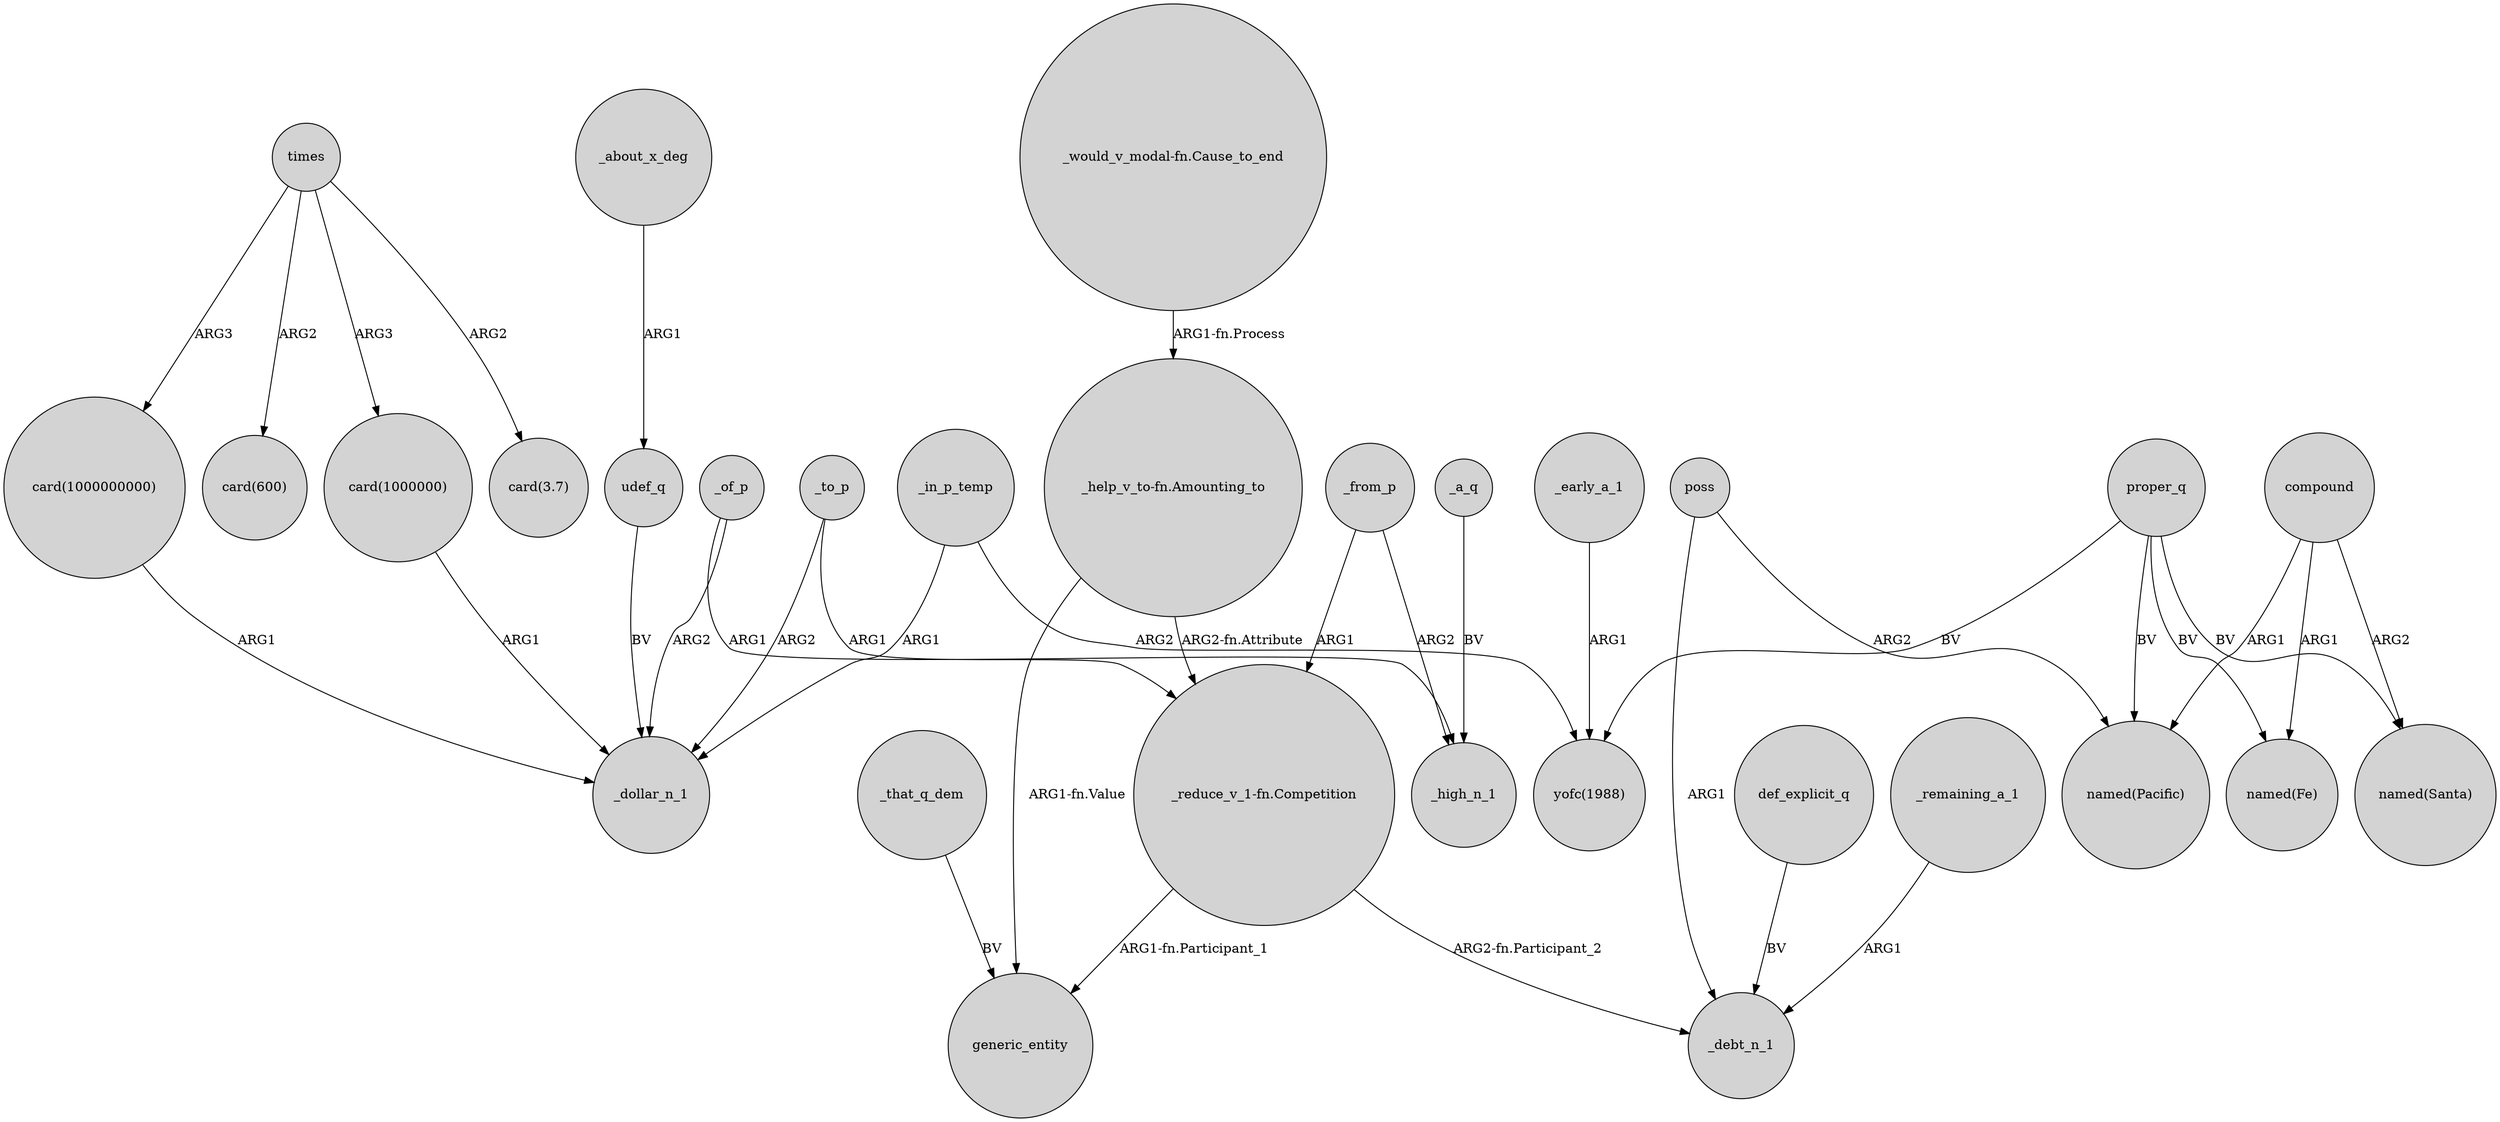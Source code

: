 digraph {
	node [shape=circle style=filled]
	"card(1000000000)" -> _dollar_n_1 [label=ARG1]
	_from_p -> _high_n_1 [label=ARG2]
	proper_q -> "named(Fe)" [label=BV]
	"_help_v_to-fn.Amounting_to" -> "_reduce_v_1-fn.Competition" [label="ARG2-fn.Attribute"]
	"_help_v_to-fn.Amounting_to" -> generic_entity [label="ARG1-fn.Value"]
	poss -> _debt_n_1 [label=ARG1]
	"_would_v_modal-fn.Cause_to_end" -> "_help_v_to-fn.Amounting_to" [label="ARG1-fn.Process"]
	times -> "card(600)" [label=ARG2]
	times -> "card(1000000)" [label=ARG3]
	def_explicit_q -> _debt_n_1 [label=BV]
	_to_p -> _dollar_n_1 [label=ARG2]
	"_reduce_v_1-fn.Competition" -> generic_entity [label="ARG1-fn.Participant_1"]
	_early_a_1 -> "yofc(1988)" [label=ARG1]
	times -> "card(1000000000)" [label=ARG3]
	_in_p_temp -> _dollar_n_1 [label=ARG1]
	compound -> "named(Santa)" [label=ARG2]
	_about_x_deg -> udef_q [label=ARG1]
	compound -> "named(Pacific)" [label=ARG1]
	times -> "card(3.7)" [label=ARG2]
	_a_q -> _high_n_1 [label=BV]
	_remaining_a_1 -> _debt_n_1 [label=ARG1]
	_from_p -> "_reduce_v_1-fn.Competition" [label=ARG1]
	udef_q -> _dollar_n_1 [label=BV]
	_of_p -> _high_n_1 [label=ARG1]
	"_reduce_v_1-fn.Competition" -> _debt_n_1 [label="ARG2-fn.Participant_2"]
	_to_p -> "_reduce_v_1-fn.Competition" [label=ARG1]
	"card(1000000)" -> _dollar_n_1 [label=ARG1]
	poss -> "named(Pacific)" [label=ARG2]
	compound -> "named(Fe)" [label=ARG1]
	proper_q -> "yofc(1988)" [label=BV]
	proper_q -> "named(Pacific)" [label=BV]
	proper_q -> "named(Santa)" [label=BV]
	_of_p -> _dollar_n_1 [label=ARG2]
	_that_q_dem -> generic_entity [label=BV]
	_in_p_temp -> "yofc(1988)" [label=ARG2]
}
